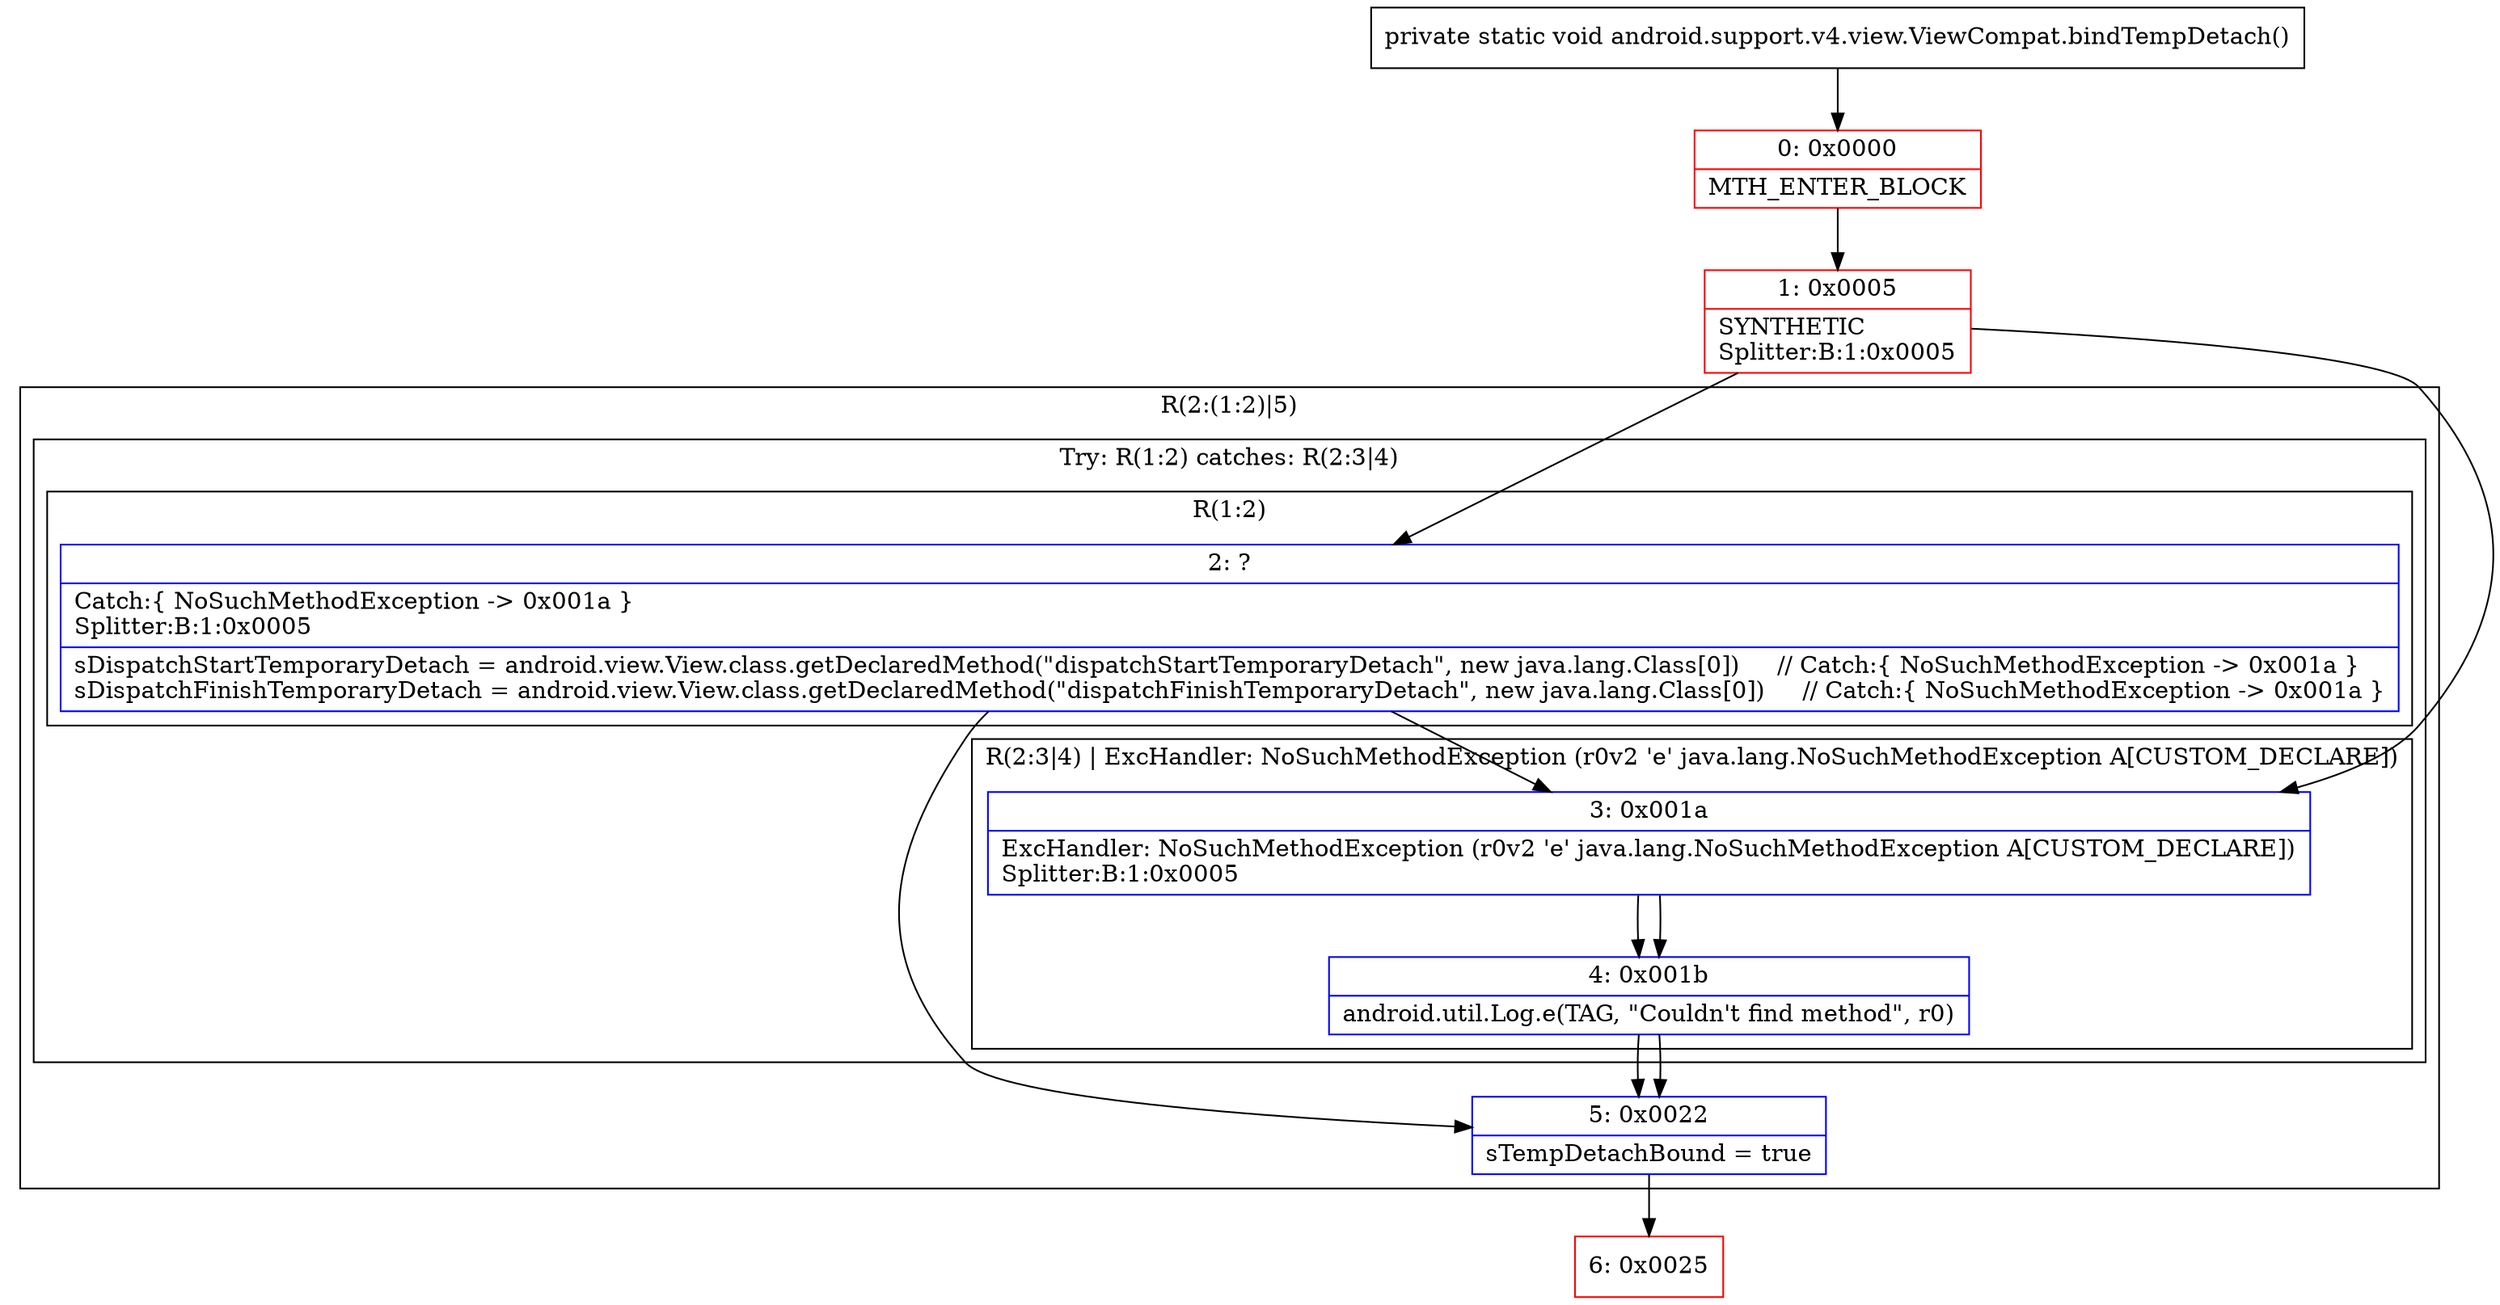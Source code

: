 digraph "CFG forandroid.support.v4.view.ViewCompat.bindTempDetach()V" {
subgraph cluster_Region_828901487 {
label = "R(2:(1:2)|5)";
node [shape=record,color=blue];
subgraph cluster_TryCatchRegion_274705672 {
label = "Try: R(1:2) catches: R(2:3|4)";
node [shape=record,color=blue];
subgraph cluster_Region_1424278318 {
label = "R(1:2)";
node [shape=record,color=blue];
Node_2 [shape=record,label="{2\:\ ?|Catch:\{ NoSuchMethodException \-\> 0x001a \}\lSplitter:B:1:0x0005\l|sDispatchStartTemporaryDetach = android.view.View.class.getDeclaredMethod(\"dispatchStartTemporaryDetach\", new java.lang.Class[0])     \/\/ Catch:\{ NoSuchMethodException \-\> 0x001a \}\lsDispatchFinishTemporaryDetach = android.view.View.class.getDeclaredMethod(\"dispatchFinishTemporaryDetach\", new java.lang.Class[0])     \/\/ Catch:\{ NoSuchMethodException \-\> 0x001a \}\l}"];
}
subgraph cluster_Region_1928117189 {
label = "R(2:3|4) | ExcHandler: NoSuchMethodException (r0v2 'e' java.lang.NoSuchMethodException A[CUSTOM_DECLARE])\l";
node [shape=record,color=blue];
Node_3 [shape=record,label="{3\:\ 0x001a|ExcHandler: NoSuchMethodException (r0v2 'e' java.lang.NoSuchMethodException A[CUSTOM_DECLARE])\lSplitter:B:1:0x0005\l}"];
Node_4 [shape=record,label="{4\:\ 0x001b|android.util.Log.e(TAG, \"Couldn't find method\", r0)\l}"];
}
}
Node_5 [shape=record,label="{5\:\ 0x0022|sTempDetachBound = true\l}"];
}
subgraph cluster_Region_1928117189 {
label = "R(2:3|4) | ExcHandler: NoSuchMethodException (r0v2 'e' java.lang.NoSuchMethodException A[CUSTOM_DECLARE])\l";
node [shape=record,color=blue];
Node_3 [shape=record,label="{3\:\ 0x001a|ExcHandler: NoSuchMethodException (r0v2 'e' java.lang.NoSuchMethodException A[CUSTOM_DECLARE])\lSplitter:B:1:0x0005\l}"];
Node_4 [shape=record,label="{4\:\ 0x001b|android.util.Log.e(TAG, \"Couldn't find method\", r0)\l}"];
}
Node_0 [shape=record,color=red,label="{0\:\ 0x0000|MTH_ENTER_BLOCK\l}"];
Node_1 [shape=record,color=red,label="{1\:\ 0x0005|SYNTHETIC\lSplitter:B:1:0x0005\l}"];
Node_6 [shape=record,color=red,label="{6\:\ 0x0025}"];
MethodNode[shape=record,label="{private static void android.support.v4.view.ViewCompat.bindTempDetach() }"];
MethodNode -> Node_0;
Node_2 -> Node_3;
Node_2 -> Node_5;
Node_3 -> Node_4;
Node_4 -> Node_5;
Node_5 -> Node_6;
Node_3 -> Node_4;
Node_4 -> Node_5;
Node_0 -> Node_1;
Node_1 -> Node_2;
Node_1 -> Node_3;
}

